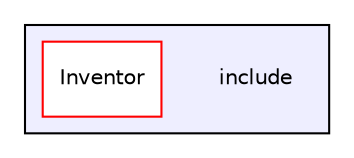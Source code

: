 digraph "include" {
  compound=true
  node [ fontsize="10", fontname="Helvetica"];
  edge [ labelfontsize="10", labelfontname="Helvetica"];
  subgraph clusterdir_d44c64559bbebec7f509842c48db8b23 {
    graph [ bgcolor="#eeeeff", pencolor="black", label="" URL="dir_d44c64559bbebec7f509842c48db8b23.html"];
    dir_d44c64559bbebec7f509842c48db8b23 [shape=plaintext label="include"];
  dir_469ed70aca823fd8322768ad54869f94 [shape=box label="Inventor" fillcolor="white" style="filled" color="red" URL="dir_469ed70aca823fd8322768ad54869f94.html"];
  }
}
